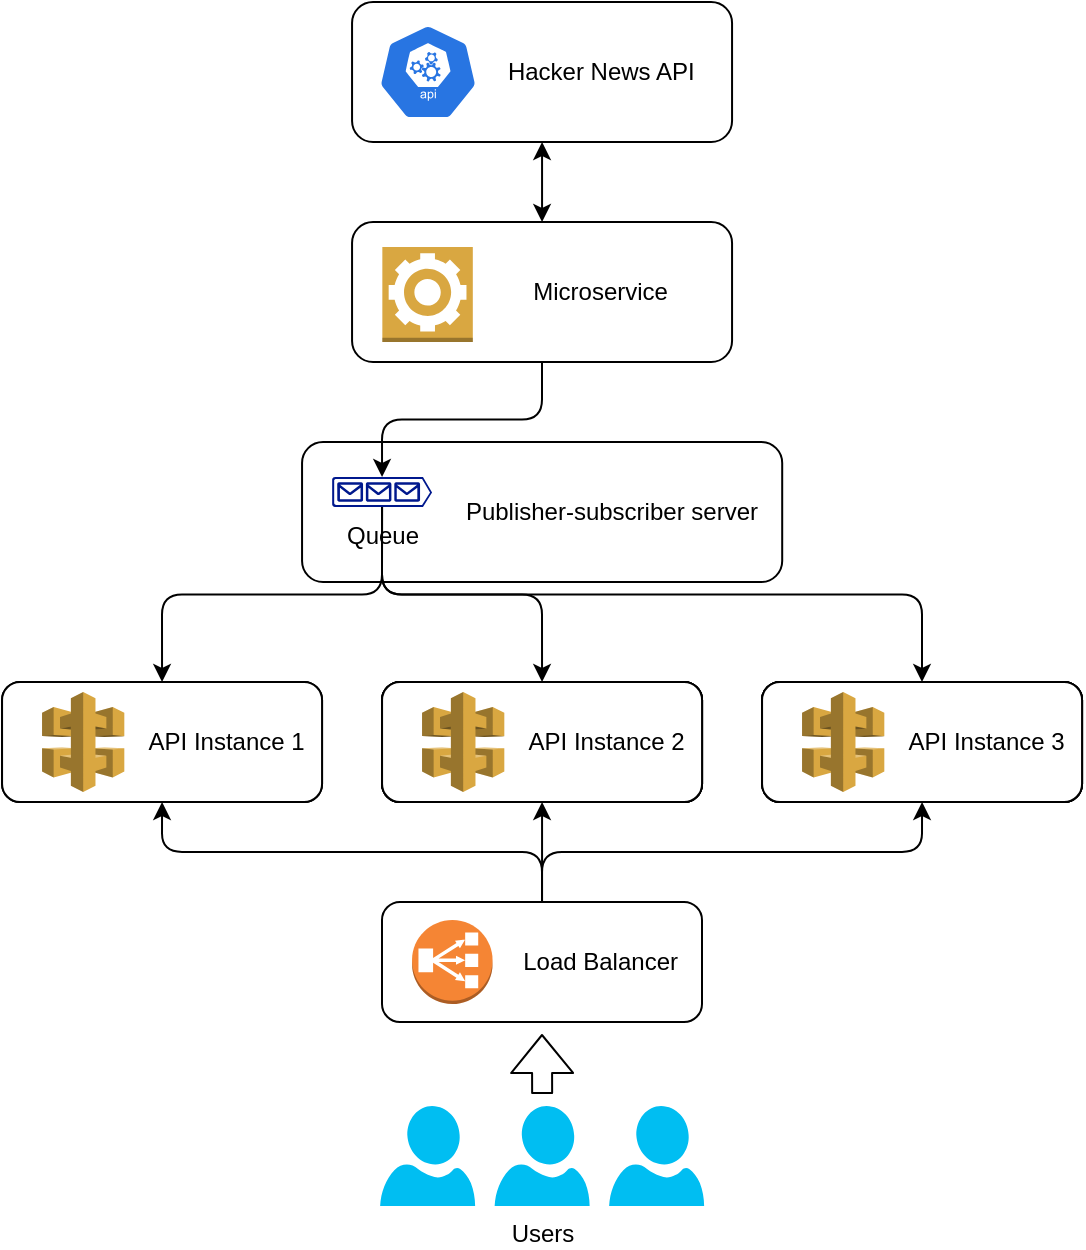 <mxfile version="13.10.1" type="device"><diagram id="JO1mXwiDfmtPYCt1Tn8Y" name="Infrastructure"><mxGraphModel dx="1422" dy="763" grid="1" gridSize="10" guides="1" tooltips="1" connect="1" arrows="1" fold="1" page="1" pageScale="1" pageWidth="600" pageHeight="650" background="#ffffff" math="0" shadow="0"><root><mxCell id="0"/><mxCell id="1" parent="0"/><mxCell id="gawPG9_cXUPmL1mex5ps-11" value="Publisher-subscriber server&amp;nbsp;&amp;nbsp;&amp;nbsp; " style="rounded=1;whiteSpace=wrap;html=1;align=right;" vertex="1" parent="1"><mxGeometry x="180.03" y="240" width="240.07" height="70" as="geometry"/></mxCell><mxCell id="gawPG9_cXUPmL1mex5ps-39" style="edgeStyle=orthogonalEdgeStyle;rounded=1;orthogonalLoop=1;jettySize=auto;html=1;entryX=0.5;entryY=0;entryDx=0;entryDy=0;entryPerimeter=0;" edge="1" parent="1" source="gawPG9_cXUPmL1mex5ps-8" target="gawPG9_cXUPmL1mex5ps-9"><mxGeometry relative="1" as="geometry"/></mxCell><mxCell id="gawPG9_cXUPmL1mex5ps-43" style="edgeStyle=orthogonalEdgeStyle;rounded=1;orthogonalLoop=1;jettySize=auto;html=1;entryX=0.5;entryY=1;entryDx=0;entryDy=0;startArrow=classic;startFill=1;" edge="1" parent="1" source="gawPG9_cXUPmL1mex5ps-8" target="gawPG9_cXUPmL1mex5ps-1"><mxGeometry relative="1" as="geometry"/></mxCell><mxCell id="gawPG9_cXUPmL1mex5ps-8" value="&lt;div align=&quot;right&quot;&gt;Microservice&amp;nbsp; &amp;nbsp; &amp;nbsp; &amp;nbsp;&amp;nbsp;&amp;nbsp; &lt;br&gt;&lt;/div&gt;" style="rounded=1;whiteSpace=wrap;html=1;align=right;" vertex="1" parent="1"><mxGeometry x="205.03" y="130" width="190" height="70" as="geometry"/></mxCell><mxCell id="gawPG9_cXUPmL1mex5ps-1" value="&lt;div align=&quot;right&quot;&gt;Hacker News API &amp;nbsp;&amp;nbsp;&amp;nbsp;&amp;nbsp; &lt;br&gt;&lt;/div&gt;" style="rounded=1;whiteSpace=wrap;html=1;align=right;" vertex="1" parent="1"><mxGeometry x="205.03" y="20" width="190" height="70" as="geometry"/></mxCell><mxCell id="gawPG9_cXUPmL1mex5ps-4" value="" style="outlineConnect=0;dashed=0;verticalLabelPosition=bottom;verticalAlign=top;align=center;html=1;shape=mxgraph.aws3.worker;fillColor=#D9A741;gradientColor=none;" vertex="1" parent="1"><mxGeometry x="220.17" y="142.5" width="45.24" height="47.5" as="geometry"/></mxCell><mxCell id="gawPG9_cXUPmL1mex5ps-5" value="" style="html=1;dashed=0;whitespace=wrap;fillColor=#2875E2;strokeColor=#ffffff;points=[[0.005,0.63,0],[0.1,0.2,0],[0.9,0.2,0],[0.5,0,0],[0.995,0.63,0],[0.72,0.99,0],[0.5,1,0],[0.28,0.99,0]];shape=mxgraph.kubernetes.icon;prIcon=api" vertex="1" parent="1"><mxGeometry x="218.03" y="31" width="50" height="48" as="geometry"/></mxCell><mxCell id="gawPG9_cXUPmL1mex5ps-40" style="edgeStyle=orthogonalEdgeStyle;rounded=1;orthogonalLoop=1;jettySize=auto;html=1;exitX=0.5;exitY=1;exitDx=0;exitDy=0;exitPerimeter=0;entryX=0.5;entryY=0;entryDx=0;entryDy=0;" edge="1" parent="1" source="gawPG9_cXUPmL1mex5ps-9" target="gawPG9_cXUPmL1mex5ps-16"><mxGeometry relative="1" as="geometry"/></mxCell><mxCell id="gawPG9_cXUPmL1mex5ps-41" style="edgeStyle=orthogonalEdgeStyle;rounded=1;orthogonalLoop=1;jettySize=auto;html=1;entryX=0.5;entryY=0;entryDx=0;entryDy=0;" edge="1" parent="1" source="gawPG9_cXUPmL1mex5ps-9" target="gawPG9_cXUPmL1mex5ps-24"><mxGeometry relative="1" as="geometry"/></mxCell><mxCell id="gawPG9_cXUPmL1mex5ps-42" style="edgeStyle=orthogonalEdgeStyle;rounded=1;orthogonalLoop=1;jettySize=auto;html=1;exitX=0.5;exitY=1;exitDx=0;exitDy=0;exitPerimeter=0;" edge="1" parent="1" source="gawPG9_cXUPmL1mex5ps-9" target="gawPG9_cXUPmL1mex5ps-32"><mxGeometry relative="1" as="geometry"/></mxCell><mxCell id="gawPG9_cXUPmL1mex5ps-9" value="Queue" style="aspect=fixed;pointerEvents=1;shadow=0;dashed=0;html=1;strokeColor=none;labelPosition=center;verticalLabelPosition=bottom;verticalAlign=top;align=center;fillColor=#00188D;shape=mxgraph.azure.queue_generic" vertex="1" parent="1"><mxGeometry x="195.03" y="257.5" width="50" height="15" as="geometry"/></mxCell><mxCell id="gawPG9_cXUPmL1mex5ps-13" value="&lt;div align=&quot;right&quot;&gt;API Gateway 1&amp;nbsp;&amp;nbsp;&amp;nbsp; &lt;br&gt;&lt;/div&gt;" style="rounded=1;whiteSpace=wrap;html=1;align=right;" vertex="1" parent="1"><mxGeometry x="30.03" y="360" width="160" height="60" as="geometry"/></mxCell><mxCell id="gawPG9_cXUPmL1mex5ps-14" value="" style="outlineConnect=0;dashed=0;verticalLabelPosition=bottom;verticalAlign=top;align=center;html=1;shape=mxgraph.aws3.api_gateway;fillColor=#D9A741;gradientColor=none;" vertex="1" parent="1"><mxGeometry x="50.03" y="365" width="41.13" height="50" as="geometry"/></mxCell><mxCell id="gawPG9_cXUPmL1mex5ps-16" value="API Instance 1&amp;nbsp;&amp;nbsp; " style="rounded=1;whiteSpace=wrap;html=1;align=right;" vertex="1" parent="1"><mxGeometry x="30.03" y="360" width="160" height="60" as="geometry"/></mxCell><mxCell id="gawPG9_cXUPmL1mex5ps-17" value="" style="outlineConnect=0;dashed=0;verticalLabelPosition=bottom;verticalAlign=top;align=center;html=1;shape=mxgraph.aws3.api_gateway;fillColor=#D9A741;gradientColor=none;" vertex="1" parent="1"><mxGeometry x="50.03" y="365" width="41.13" height="50" as="geometry"/></mxCell><mxCell id="gawPG9_cXUPmL1mex5ps-18" value="&lt;div align=&quot;right&quot;&gt;API Gateway 1&amp;nbsp;&amp;nbsp;&amp;nbsp; &lt;br&gt;&lt;/div&gt;" style="rounded=1;whiteSpace=wrap;html=1;align=right;" vertex="1" parent="1"><mxGeometry x="220.03" y="360" width="160" height="60" as="geometry"/></mxCell><mxCell id="gawPG9_cXUPmL1mex5ps-19" value="" style="outlineConnect=0;dashed=0;verticalLabelPosition=bottom;verticalAlign=top;align=center;html=1;shape=mxgraph.aws3.api_gateway;fillColor=#D9A741;gradientColor=none;" vertex="1" parent="1"><mxGeometry x="240.03" y="365" width="41.13" height="50" as="geometry"/></mxCell><mxCell id="gawPG9_cXUPmL1mex5ps-20" value="&lt;div align=&quot;right&quot;&gt;API Gateway 2 &amp;nbsp;&amp;nbsp; &lt;br&gt;&lt;/div&gt;" style="rounded=1;whiteSpace=wrap;html=1;align=right;" vertex="1" parent="1"><mxGeometry x="220.03" y="360" width="160" height="60" as="geometry"/></mxCell><mxCell id="gawPG9_cXUPmL1mex5ps-21" value="" style="outlineConnect=0;dashed=0;verticalLabelPosition=bottom;verticalAlign=top;align=center;html=1;shape=mxgraph.aws3.api_gateway;fillColor=#D9A741;gradientColor=none;" vertex="1" parent="1"><mxGeometry x="240.03" y="365" width="41.13" height="50" as="geometry"/></mxCell><mxCell id="gawPG9_cXUPmL1mex5ps-22" value="&lt;div align=&quot;right&quot;&gt;API Gateway 1&amp;nbsp;&amp;nbsp;&amp;nbsp; &lt;br&gt;&lt;/div&gt;" style="rounded=1;whiteSpace=wrap;html=1;align=right;" vertex="1" parent="1"><mxGeometry x="220.03" y="360" width="160" height="60" as="geometry"/></mxCell><mxCell id="gawPG9_cXUPmL1mex5ps-23" value="" style="outlineConnect=0;dashed=0;verticalLabelPosition=bottom;verticalAlign=top;align=center;html=1;shape=mxgraph.aws3.api_gateway;fillColor=#D9A741;gradientColor=none;" vertex="1" parent="1"><mxGeometry x="240.03" y="365" width="41.13" height="50" as="geometry"/></mxCell><mxCell id="gawPG9_cXUPmL1mex5ps-24" value="&lt;div align=&quot;right&quot;&gt;API Instance 2 &amp;nbsp; &lt;/div&gt;" style="rounded=1;whiteSpace=wrap;html=1;align=right;" vertex="1" parent="1"><mxGeometry x="220.03" y="360" width="160" height="60" as="geometry"/></mxCell><mxCell id="gawPG9_cXUPmL1mex5ps-25" value="" style="outlineConnect=0;dashed=0;verticalLabelPosition=bottom;verticalAlign=top;align=center;html=1;shape=mxgraph.aws3.api_gateway;fillColor=#D9A741;gradientColor=none;" vertex="1" parent="1"><mxGeometry x="240.03" y="365" width="41.13" height="50" as="geometry"/></mxCell><mxCell id="gawPG9_cXUPmL1mex5ps-26" value="&lt;div align=&quot;right&quot;&gt;API Gateway 1&amp;nbsp;&amp;nbsp;&amp;nbsp; &lt;br&gt;&lt;/div&gt;" style="rounded=1;whiteSpace=wrap;html=1;align=right;" vertex="1" parent="1"><mxGeometry x="410.03" y="360" width="160" height="60" as="geometry"/></mxCell><mxCell id="gawPG9_cXUPmL1mex5ps-27" value="" style="outlineConnect=0;dashed=0;verticalLabelPosition=bottom;verticalAlign=top;align=center;html=1;shape=mxgraph.aws3.api_gateway;fillColor=#D9A741;gradientColor=none;" vertex="1" parent="1"><mxGeometry x="430.03" y="365" width="41.13" height="50" as="geometry"/></mxCell><mxCell id="gawPG9_cXUPmL1mex5ps-28" value="&lt;div align=&quot;right&quot;&gt;API Gateway 2 &amp;nbsp;&amp;nbsp; &lt;br&gt;&lt;/div&gt;" style="rounded=1;whiteSpace=wrap;html=1;align=right;" vertex="1" parent="1"><mxGeometry x="410.03" y="360" width="160" height="60" as="geometry"/></mxCell><mxCell id="gawPG9_cXUPmL1mex5ps-29" value="" style="outlineConnect=0;dashed=0;verticalLabelPosition=bottom;verticalAlign=top;align=center;html=1;shape=mxgraph.aws3.api_gateway;fillColor=#D9A741;gradientColor=none;" vertex="1" parent="1"><mxGeometry x="430.03" y="365" width="41.13" height="50" as="geometry"/></mxCell><mxCell id="gawPG9_cXUPmL1mex5ps-30" value="&lt;div align=&quot;right&quot;&gt;API Gateway 1&amp;nbsp;&amp;nbsp;&amp;nbsp; &lt;br&gt;&lt;/div&gt;" style="rounded=1;whiteSpace=wrap;html=1;align=right;" vertex="1" parent="1"><mxGeometry x="410.03" y="360" width="160" height="60" as="geometry"/></mxCell><mxCell id="gawPG9_cXUPmL1mex5ps-31" value="" style="outlineConnect=0;dashed=0;verticalLabelPosition=bottom;verticalAlign=top;align=center;html=1;shape=mxgraph.aws3.api_gateway;fillColor=#D9A741;gradientColor=none;" vertex="1" parent="1"><mxGeometry x="430.03" y="365" width="41.13" height="50" as="geometry"/></mxCell><mxCell id="gawPG9_cXUPmL1mex5ps-32" value="API Instance 3 &amp;nbsp; " style="rounded=1;whiteSpace=wrap;html=1;align=right;" vertex="1" parent="1"><mxGeometry x="410.03" y="360" width="160" height="60" as="geometry"/></mxCell><mxCell id="gawPG9_cXUPmL1mex5ps-33" value="" style="outlineConnect=0;dashed=0;verticalLabelPosition=bottom;verticalAlign=top;align=center;html=1;shape=mxgraph.aws3.api_gateway;fillColor=#D9A741;gradientColor=none;" vertex="1" parent="1"><mxGeometry x="430.03" y="365" width="41.13" height="50" as="geometry"/></mxCell><mxCell id="gawPG9_cXUPmL1mex5ps-36" style="edgeStyle=orthogonalEdgeStyle;rounded=1;orthogonalLoop=1;jettySize=auto;html=1;entryX=0.5;entryY=1;entryDx=0;entryDy=0;" edge="1" parent="1" source="gawPG9_cXUPmL1mex5ps-35" target="gawPG9_cXUPmL1mex5ps-24"><mxGeometry relative="1" as="geometry"/></mxCell><mxCell id="gawPG9_cXUPmL1mex5ps-37" style="edgeStyle=orthogonalEdgeStyle;rounded=1;orthogonalLoop=1;jettySize=auto;html=1;exitX=0.5;exitY=0;exitDx=0;exitDy=0;entryX=0.5;entryY=1;entryDx=0;entryDy=0;" edge="1" parent="1" source="gawPG9_cXUPmL1mex5ps-35" target="gawPG9_cXUPmL1mex5ps-32"><mxGeometry relative="1" as="geometry"/></mxCell><mxCell id="gawPG9_cXUPmL1mex5ps-38" style="edgeStyle=orthogonalEdgeStyle;rounded=1;orthogonalLoop=1;jettySize=auto;html=1;exitX=0.5;exitY=0;exitDx=0;exitDy=0;entryX=0.5;entryY=1;entryDx=0;entryDy=0;" edge="1" parent="1" source="gawPG9_cXUPmL1mex5ps-35" target="gawPG9_cXUPmL1mex5ps-16"><mxGeometry relative="1" as="geometry"/></mxCell><mxCell id="gawPG9_cXUPmL1mex5ps-35" value="Load Balancer&amp;nbsp;&amp;nbsp;&amp;nbsp; " style="rounded=1;whiteSpace=wrap;html=1;align=right;" vertex="1" parent="1"><mxGeometry x="220" y="470" width="160" height="60" as="geometry"/></mxCell><mxCell id="gawPG9_cXUPmL1mex5ps-3" value="" style="outlineConnect=0;dashed=0;verticalLabelPosition=bottom;verticalAlign=top;align=center;html=1;shape=mxgraph.aws3.classic_load_balancer;fillColor=#F58534;gradientColor=none;" vertex="1" parent="1"><mxGeometry x="235.03" y="479" width="40.25" height="42" as="geometry"/></mxCell><mxCell id="gawPG9_cXUPmL1mex5ps-44" value="" style="verticalLabelPosition=bottom;html=1;verticalAlign=top;align=center;strokeColor=none;fillColor=#00BEF2;shape=mxgraph.azure.user;" vertex="1" parent="1"><mxGeometry x="219.07" y="572" width="47.5" height="50" as="geometry"/></mxCell><mxCell id="gawPG9_cXUPmL1mex5ps-45" value="Users" style="verticalLabelPosition=bottom;html=1;verticalAlign=top;align=center;strokeColor=none;fillColor=#00BEF2;shape=mxgraph.azure.user;" vertex="1" parent="1"><mxGeometry x="276.32" y="572" width="47.5" height="50" as="geometry"/></mxCell><mxCell id="gawPG9_cXUPmL1mex5ps-46" value="" style="verticalLabelPosition=bottom;html=1;verticalAlign=top;align=center;strokeColor=none;fillColor=#00BEF2;shape=mxgraph.azure.user;" vertex="1" parent="1"><mxGeometry x="333.57" y="572" width="47.5" height="50" as="geometry"/></mxCell><mxCell id="gawPG9_cXUPmL1mex5ps-48" value="" style="shape=flexArrow;endArrow=classic;html=1;exitX=0.5;exitY=0;exitDx=0;exitDy=0;exitPerimeter=0;" edge="1" parent="1"><mxGeometry width="50" height="50" relative="1" as="geometry"><mxPoint x="300.07" y="566" as="sourcePoint"/><mxPoint x="300" y="536" as="targetPoint"/></mxGeometry></mxCell></root></mxGraphModel></diagram></mxfile>